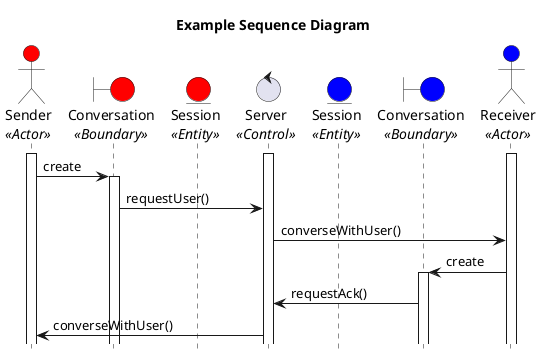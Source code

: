 @startuml example
title "Example Sequence Diagram"

'Styling goes here
hide footbox
skinparam stereotypePosition bottom

'Setup the objects involved here
actor Sender as s <<Actor>> #red
boundary Conversation as sc <<Boundary>> #red
entity Session as ss <<Entity>> #red
control Server as srv <<Control>>
entity Session as rs <<Entity>> #blue
boundary Conversation as rc <<Boundary>> #blue
actor Receiver as r <<Actor>> #blue

'Setup persistent objects here
activate s
activate srv
activate r

'--- FLOW OF CONTROL STARTS HERE ---
'Sender creates a conversation and ends the request to the receiver
s -> sc: create
activate sc
sc -> srv: requestUser()
srv -> r: converseWithUser()

'Receiver accepts the conversation and sends ACK to the sender
r -> rc: create
activate rc
rc -> srv: requestAck()
srv -> s: converseWithUser()
'--- FLOW OF CONTROL ENDS HERE   ---

@enduml